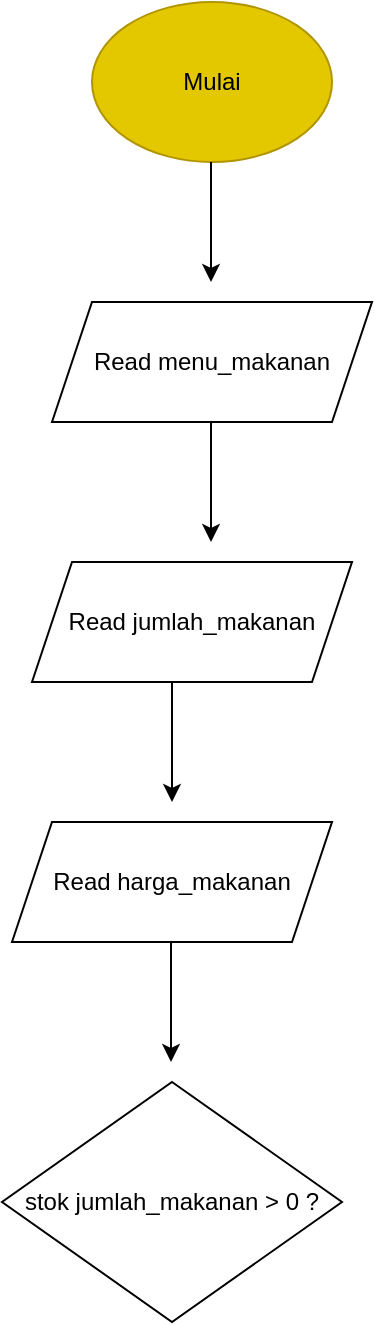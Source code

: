 <mxfile>
    <diagram id="dMAlvqg6nEWJBarDtyaQ" name="Page-1">
        <mxGraphModel dx="381" dy="147" grid="1" gridSize="10" guides="1" tooltips="1" connect="1" arrows="1" fold="1" page="1" pageScale="1" pageWidth="850" pageHeight="1100" math="0" shadow="0">
            <root>
                <mxCell id="0"/>
                <mxCell id="1" parent="0"/>
                <mxCell id="2" value="Mulai" style="ellipse;whiteSpace=wrap;html=1;fillColor=#e3c800;fontColor=#000000;strokeColor=#B09500;" vertex="1" parent="1">
                    <mxGeometry x="130" y="20" width="120" height="80" as="geometry"/>
                </mxCell>
                <mxCell id="3" value="" style="endArrow=classic;html=1;" edge="1" parent="1">
                    <mxGeometry width="50" height="50" relative="1" as="geometry">
                        <mxPoint x="189.5" y="100" as="sourcePoint"/>
                        <mxPoint x="189.5" y="160" as="targetPoint"/>
                    </mxGeometry>
                </mxCell>
                <mxCell id="4" value="Read menu_makanan" style="shape=parallelogram;perimeter=parallelogramPerimeter;whiteSpace=wrap;html=1;fixedSize=1;" vertex="1" parent="1">
                    <mxGeometry x="110" y="170" width="160" height="60" as="geometry"/>
                </mxCell>
                <mxCell id="5" value="" style="endArrow=classic;html=1;" edge="1" parent="1">
                    <mxGeometry width="50" height="50" relative="1" as="geometry">
                        <mxPoint x="189.5" y="230" as="sourcePoint"/>
                        <mxPoint x="189.5" y="290" as="targetPoint"/>
                    </mxGeometry>
                </mxCell>
                <mxCell id="6" value="Read jumlah_makanan" style="shape=parallelogram;perimeter=parallelogramPerimeter;whiteSpace=wrap;html=1;fixedSize=1;" vertex="1" parent="1">
                    <mxGeometry x="100" y="300" width="160" height="60" as="geometry"/>
                </mxCell>
                <mxCell id="7" value="" style="endArrow=classic;html=1;" edge="1" parent="1">
                    <mxGeometry width="50" height="50" relative="1" as="geometry">
                        <mxPoint x="170" y="360" as="sourcePoint"/>
                        <mxPoint x="170" y="420" as="targetPoint"/>
                    </mxGeometry>
                </mxCell>
                <mxCell id="8" value="Read harga_makanan" style="shape=parallelogram;perimeter=parallelogramPerimeter;whiteSpace=wrap;html=1;fixedSize=1;" vertex="1" parent="1">
                    <mxGeometry x="90" y="430" width="160" height="60" as="geometry"/>
                </mxCell>
                <mxCell id="9" value="" style="endArrow=classic;html=1;" edge="1" parent="1">
                    <mxGeometry width="50" height="50" relative="1" as="geometry">
                        <mxPoint x="169.5" y="490" as="sourcePoint"/>
                        <mxPoint x="169.5" y="550" as="targetPoint"/>
                    </mxGeometry>
                </mxCell>
                <mxCell id="10" value="stok jumlah_makanan &amp;gt; 0 ?" style="rhombus;whiteSpace=wrap;html=1;" vertex="1" parent="1">
                    <mxGeometry x="85" y="560" width="170" height="120" as="geometry"/>
                </mxCell>
            </root>
        </mxGraphModel>
    </diagram>
</mxfile>